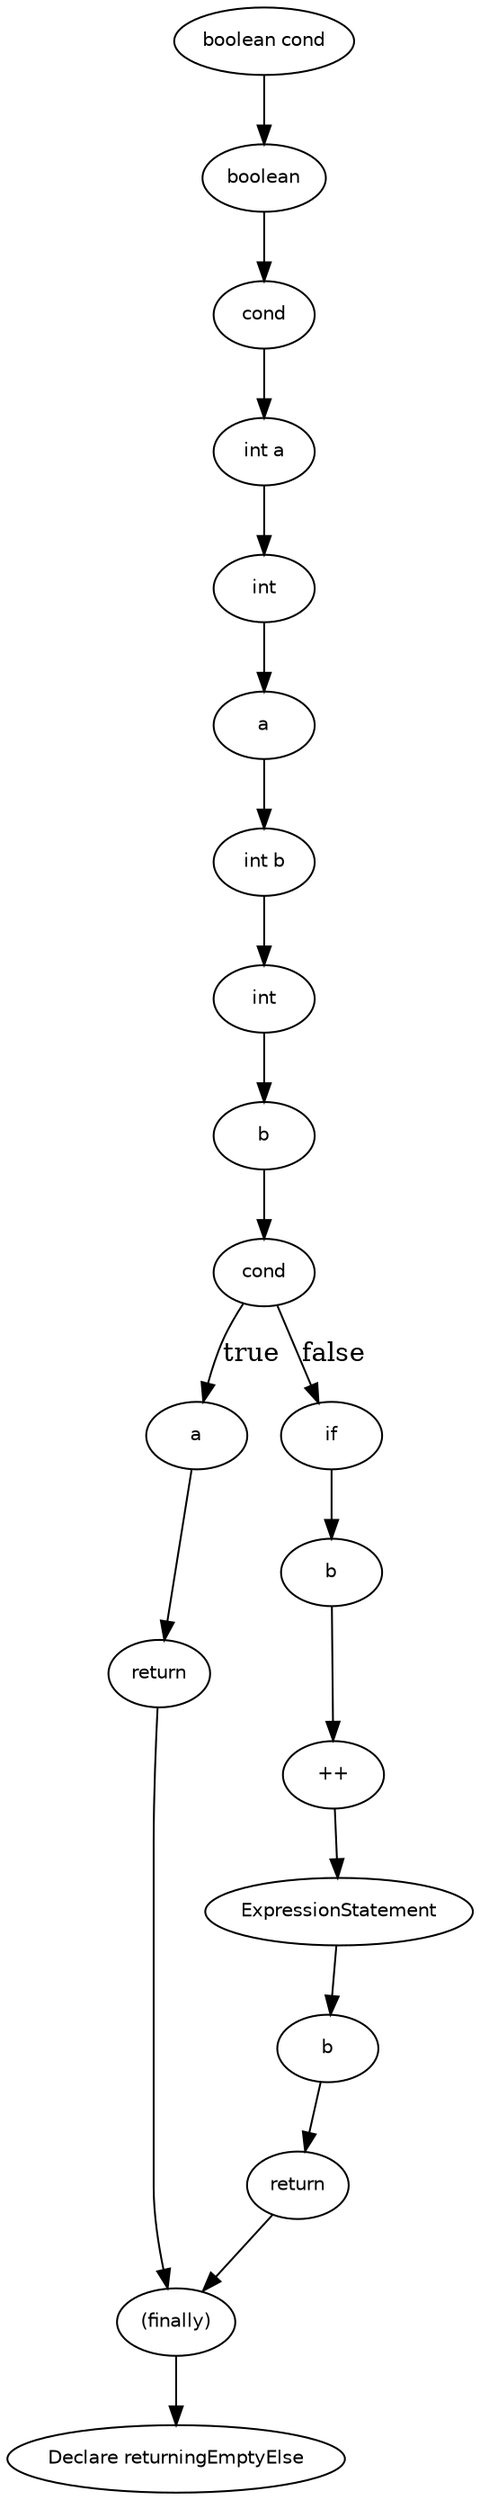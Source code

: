 digraph returningEmptyElse {
  19 [
    label = return,
    fontname = Helvetica,
    fontsize = 10
  ];
  18 [
    label = b,
    fontname = Helvetica,
    fontsize = 10
  ];
  17 [
    label = "++",
    fontname = Helvetica,
    fontsize = 10
  ];
  16 [
    label = ExpressionStatement,
    fontname = Helvetica,
    fontsize = 10
  ];
  14 [
    label = a,
    fontname = Helvetica,
    fontsize = 10
  ];
  13 [
    label = return,
    fontname = Helvetica,
    fontsize = 10
  ];
  12 [
    label = cond,
    fontname = Helvetica,
    fontsize = 10
  ];
  11 [
    label = if,
    fontname = Helvetica,
    fontsize = 10
  ];
  10 [
    label = b,
    fontname = Helvetica,
    fontsize = 10
  ];
  9 [
    label = int,
    fontname = Helvetica,
    fontsize = 10
  ];
  8 [
    label = "int b",
    fontname = Helvetica,
    fontsize = 10
  ];
  7 [
    label = a,
    fontname = Helvetica,
    fontsize = 10
  ];
  6 [
    label = int,
    fontname = Helvetica,
    fontsize = 10
  ];
  5 [
    label = "int a",
    fontname = Helvetica,
    fontsize = 10
  ];
  4 [
    label = cond,
    fontname = Helvetica,
    fontsize = 10
  ];
  3 [
    label = boolean,
    fontname = Helvetica,
    fontsize = 10
  ];
  2 [
    label = "boolean cond",
    fontname = Helvetica,
    fontsize = 10
  ];
  1 [
    label = "(finally)",
    fontname = Helvetica,
    fontsize = 10
  ];
  0 [
    label = "Declare returningEmptyElse",
    fontname = Helvetica,
    fontsize = 10
  ];
  20 [
    label = b,
    fontname = Helvetica,
    fontsize = 10
  ];
  13 -> 1 [
    label = ""
  ];
  14 -> 13 [
    label = ""
  ];
  9 -> 10 [
    label = ""
  ];
  12 -> 14 [
    label = true
  ];
  8 -> 9 [
    label = ""
  ];
  7 -> 8 [
    label = ""
  ];
  3 -> 4 [
    label = ""
  ];
  1 -> 0 [
    label = ""
  ];
  12 -> 11 [
    label = false
  ];
  18 -> 17 [
    label = ""
  ];
  2 -> 3 [
    label = ""
  ];
  10 -> 12 [
    label = ""
  ];
  11 -> 18 [
    label = ""
  ];
  19 -> 1 [
    label = ""
  ];
  20 -> 19 [
    label = ""
  ];
  6 -> 7 [
    label = ""
  ];
  16 -> 20 [
    label = ""
  ];
  5 -> 6 [
    label = ""
  ];
  4 -> 5 [
    label = ""
  ];
  17 -> 16 [
    label = ""
  ];
}

